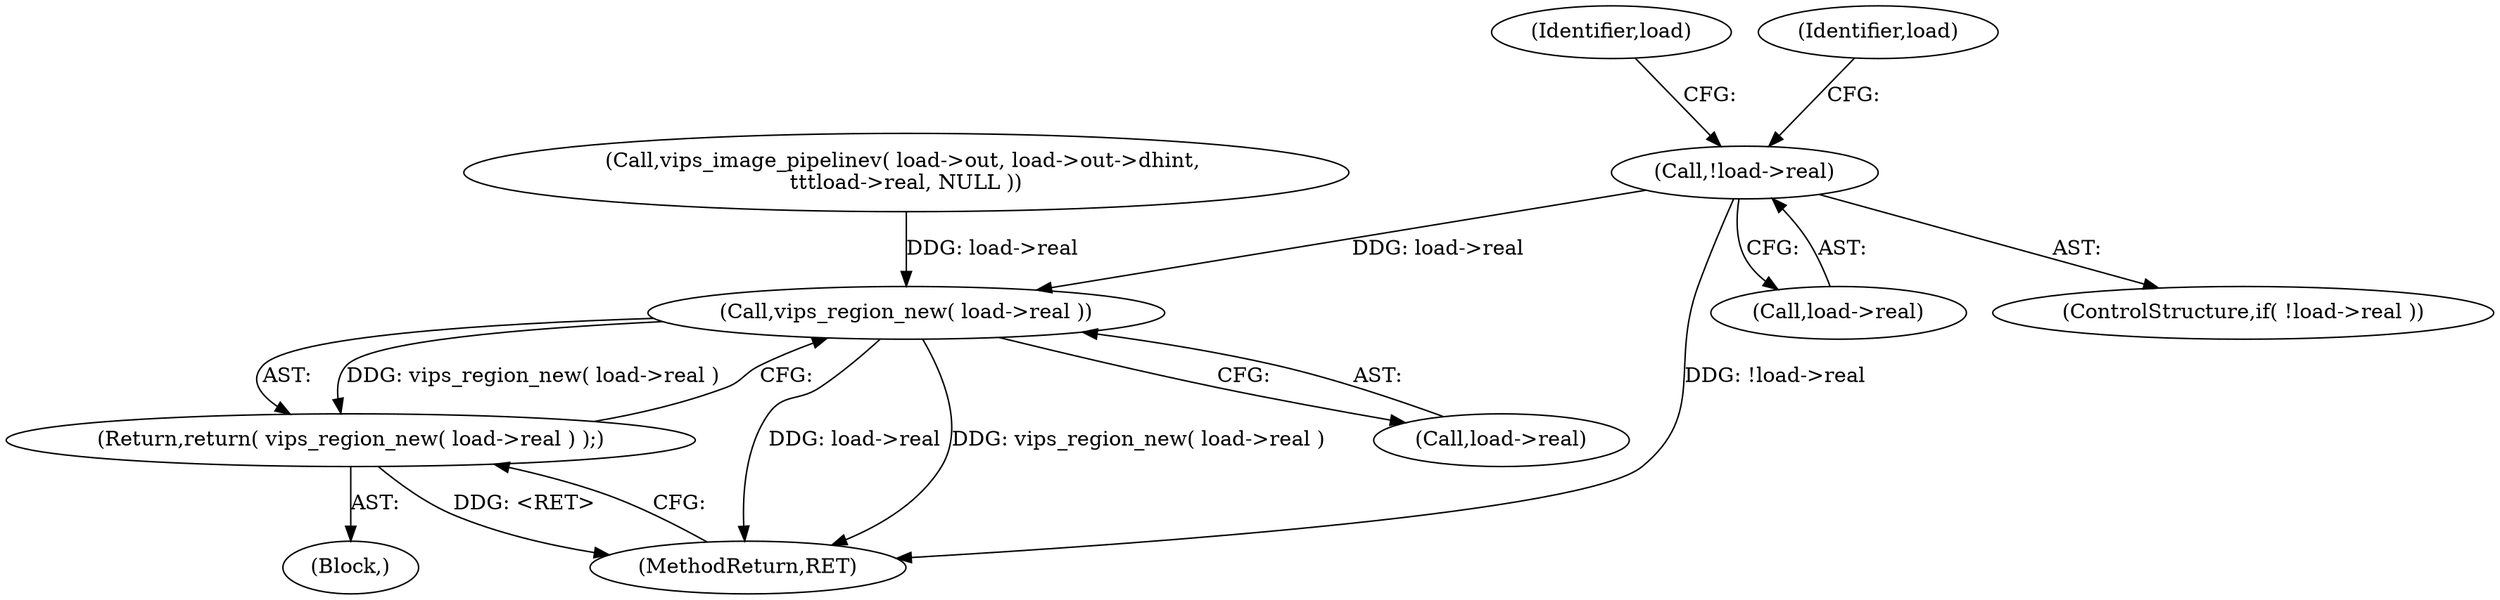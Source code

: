 digraph "0_libvips_20d840e6da15c1574b3ed998bc92f91d1e36c2a5@pointer" {
"1000117" [label="(Call,!load->real)"];
"1000175" [label="(Call,vips_region_new( load->real ))"];
"1000174" [label="(Return,return( vips_region_new( load->real ) );)"];
"1000179" [label="(MethodReturn,RET)"];
"1000176" [label="(Call,load->real)"];
"1000117" [label="(Call,!load->real)"];
"1000126" [label="(Identifier,load)"];
"1000175" [label="(Call,vips_region_new( load->real ))"];
"1000174" [label="(Return,return( vips_region_new( load->real ) );)"];
"1000161" [label="(Call,vips_image_pipelinev( load->out, load->out->dhint, \n\t\t\tload->real, NULL ))"];
"1000118" [label="(Call,load->real)"];
"1000177" [label="(Identifier,load)"];
"1000116" [label="(ControlStructure,if( !load->real ))"];
"1000108" [label="(Block,)"];
"1000117" -> "1000116"  [label="AST: "];
"1000117" -> "1000118"  [label="CFG: "];
"1000118" -> "1000117"  [label="AST: "];
"1000126" -> "1000117"  [label="CFG: "];
"1000177" -> "1000117"  [label="CFG: "];
"1000117" -> "1000179"  [label="DDG: !load->real"];
"1000117" -> "1000175"  [label="DDG: load->real"];
"1000175" -> "1000174"  [label="AST: "];
"1000175" -> "1000176"  [label="CFG: "];
"1000176" -> "1000175"  [label="AST: "];
"1000174" -> "1000175"  [label="CFG: "];
"1000175" -> "1000179"  [label="DDG: load->real"];
"1000175" -> "1000179"  [label="DDG: vips_region_new( load->real )"];
"1000175" -> "1000174"  [label="DDG: vips_region_new( load->real )"];
"1000161" -> "1000175"  [label="DDG: load->real"];
"1000174" -> "1000108"  [label="AST: "];
"1000179" -> "1000174"  [label="CFG: "];
"1000174" -> "1000179"  [label="DDG: <RET>"];
}
